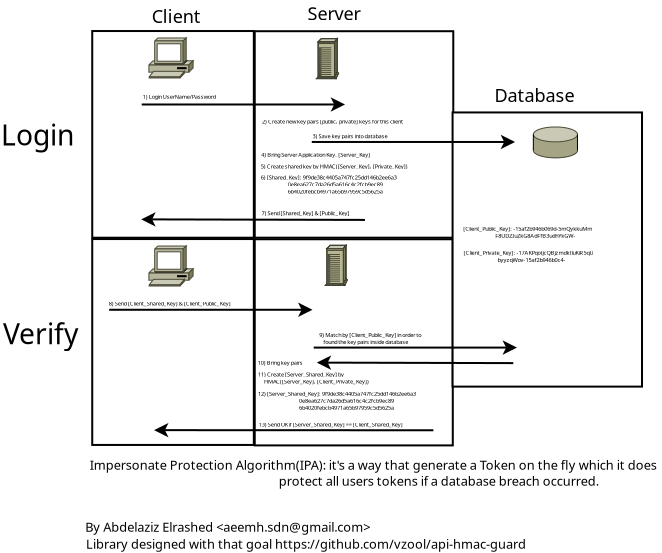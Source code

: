 <?xml version="1.0" encoding="UTF-8"?>
<dia:diagram xmlns:dia="http://www.lysator.liu.se/~alla/dia/">
  <dia:layer name="Background" visible="true" active="true">
    <dia:object type="Standard - Box" version="0" id="O0">
      <dia:attribute name="obj_pos">
        <dia:point val="27.225,14.033"/>
      </dia:attribute>
      <dia:attribute name="obj_bb">
        <dia:rectangle val="27.175,13.983;35.354,24.417"/>
      </dia:attribute>
      <dia:attribute name="elem_corner">
        <dia:point val="27.225,14.033"/>
      </dia:attribute>
      <dia:attribute name="elem_width">
        <dia:real val="8.079"/>
      </dia:attribute>
      <dia:attribute name="elem_height">
        <dia:real val="10.334"/>
      </dia:attribute>
      <dia:attribute name="show_background">
        <dia:boolean val="true"/>
      </dia:attribute>
    </dia:object>
    <dia:object type="Cisco - PC" version="1" id="O1">
      <dia:attribute name="obj_pos">
        <dia:point val="30.058,14.381"/>
      </dia:attribute>
      <dia:attribute name="obj_bb">
        <dia:rectangle val="30.057,14.38;32.27,16.383"/>
      </dia:attribute>
      <dia:attribute name="meta">
        <dia:composite type="dict"/>
      </dia:attribute>
      <dia:attribute name="elem_corner">
        <dia:point val="30.058,14.381"/>
      </dia:attribute>
      <dia:attribute name="elem_width">
        <dia:real val="2.21"/>
      </dia:attribute>
      <dia:attribute name="elem_height">
        <dia:real val="2"/>
      </dia:attribute>
      <dia:attribute name="line_width">
        <dia:real val="0.1"/>
      </dia:attribute>
      <dia:attribute name="line_colour">
        <dia:color val="#000000"/>
      </dia:attribute>
      <dia:attribute name="fill_colour">
        <dia:color val="#ffffff"/>
      </dia:attribute>
      <dia:attribute name="show_background">
        <dia:boolean val="true"/>
      </dia:attribute>
      <dia:attribute name="line_style">
        <dia:enum val="0"/>
        <dia:real val="1"/>
      </dia:attribute>
      <dia:attribute name="flip_horizontal">
        <dia:boolean val="false"/>
      </dia:attribute>
      <dia:attribute name="flip_vertical">
        <dia:boolean val="false"/>
      </dia:attribute>
      <dia:attribute name="subscale">
        <dia:real val="1"/>
      </dia:attribute>
    </dia:object>
    <dia:object type="Standard - Box" version="0" id="O2">
      <dia:attribute name="obj_pos">
        <dia:point val="35.35,14.042"/>
      </dia:attribute>
      <dia:attribute name="obj_bb">
        <dia:rectangle val="35.3,13.992;45.328,24.417"/>
      </dia:attribute>
      <dia:attribute name="elem_corner">
        <dia:point val="35.35,14.042"/>
      </dia:attribute>
      <dia:attribute name="elem_width">
        <dia:real val="9.927"/>
      </dia:attribute>
      <dia:attribute name="elem_height">
        <dia:real val="10.324"/>
      </dia:attribute>
      <dia:attribute name="show_background">
        <dia:boolean val="true"/>
      </dia:attribute>
    </dia:object>
    <dia:object type="Cisco - IBM Tower" version="1" id="O3">
      <dia:attribute name="obj_pos">
        <dia:point val="38.441,14.412"/>
      </dia:attribute>
      <dia:attribute name="obj_bb">
        <dia:rectangle val="38.429,13.651;40.361,17.334"/>
      </dia:attribute>
      <dia:attribute name="meta">
        <dia:composite type="dict"/>
      </dia:attribute>
      <dia:attribute name="elem_corner">
        <dia:point val="38.441,14.412"/>
      </dia:attribute>
      <dia:attribute name="elem_width">
        <dia:real val="1.1"/>
      </dia:attribute>
      <dia:attribute name="elem_height">
        <dia:real val="2"/>
      </dia:attribute>
      <dia:attribute name="line_width">
        <dia:real val="0.1"/>
      </dia:attribute>
      <dia:attribute name="line_colour">
        <dia:color val="#000000"/>
      </dia:attribute>
      <dia:attribute name="fill_colour">
        <dia:color val="#ffffff"/>
      </dia:attribute>
      <dia:attribute name="show_background">
        <dia:boolean val="true"/>
      </dia:attribute>
      <dia:attribute name="line_style">
        <dia:enum val="0"/>
        <dia:real val="1"/>
      </dia:attribute>
      <dia:attribute name="flip_horizontal">
        <dia:boolean val="false"/>
      </dia:attribute>
      <dia:attribute name="flip_vertical">
        <dia:boolean val="false"/>
      </dia:attribute>
      <dia:attribute name="subscale">
        <dia:real val="1"/>
      </dia:attribute>
    </dia:object>
    <dia:object type="Standard - Line" version="0" id="O4">
      <dia:attribute name="obj_pos">
        <dia:point val="29.7,17.706"/>
      </dia:attribute>
      <dia:attribute name="obj_bb">
        <dia:rectangle val="29.65,17.345;39.977,18.068"/>
      </dia:attribute>
      <dia:attribute name="conn_endpoints">
        <dia:point val="29.7,17.706"/>
        <dia:point val="39.865,17.706"/>
      </dia:attribute>
      <dia:attribute name="numcp">
        <dia:int val="1"/>
      </dia:attribute>
      <dia:attribute name="end_arrow">
        <dia:enum val="22"/>
      </dia:attribute>
      <dia:attribute name="end_arrow_length">
        <dia:real val="0.5"/>
      </dia:attribute>
      <dia:attribute name="end_arrow_width">
        <dia:real val="0.5"/>
      </dia:attribute>
    </dia:object>
    <dia:object type="Standard - Text" version="1" id="O5">
      <dia:attribute name="obj_pos">
        <dia:point val="30.2,13.63"/>
      </dia:attribute>
      <dia:attribute name="obj_bb">
        <dia:rectangle val="30.2,12.793;32.813,13.843"/>
      </dia:attribute>
      <dia:attribute name="text">
        <dia:composite type="text">
          <dia:attribute name="string">
            <dia:string>#Client#</dia:string>
          </dia:attribute>
          <dia:attribute name="font">
            <dia:font family="sans" style="0" name="Helvetica"/>
          </dia:attribute>
          <dia:attribute name="height">
            <dia:real val="1.129"/>
          </dia:attribute>
          <dia:attribute name="pos">
            <dia:point val="30.2,13.63"/>
          </dia:attribute>
          <dia:attribute name="color">
            <dia:color val="#000000"/>
          </dia:attribute>
          <dia:attribute name="alignment">
            <dia:enum val="0"/>
          </dia:attribute>
        </dia:composite>
      </dia:attribute>
      <dia:attribute name="valign">
        <dia:enum val="3"/>
      </dia:attribute>
    </dia:object>
    <dia:object type="Standard - Text" version="1" id="O6">
      <dia:attribute name="obj_pos">
        <dia:point val="37.991,13.499"/>
      </dia:attribute>
      <dia:attribute name="obj_bb">
        <dia:rectangle val="37.991,12.662;40.949,13.712"/>
      </dia:attribute>
      <dia:attribute name="text">
        <dia:composite type="text">
          <dia:attribute name="string">
            <dia:string>#Server#</dia:string>
          </dia:attribute>
          <dia:attribute name="font">
            <dia:font family="sans" style="0" name="Helvetica"/>
          </dia:attribute>
          <dia:attribute name="height">
            <dia:real val="1.129"/>
          </dia:attribute>
          <dia:attribute name="pos">
            <dia:point val="37.991,13.499"/>
          </dia:attribute>
          <dia:attribute name="color">
            <dia:color val="#000000"/>
          </dia:attribute>
          <dia:attribute name="alignment">
            <dia:enum val="0"/>
          </dia:attribute>
        </dia:composite>
      </dia:attribute>
      <dia:attribute name="valign">
        <dia:enum val="3"/>
      </dia:attribute>
    </dia:object>
    <dia:object type="Standard - Text" version="1" id="O7">
      <dia:attribute name="obj_pos">
        <dia:point val="47.343,17.577"/>
      </dia:attribute>
      <dia:attribute name="obj_bb">
        <dia:rectangle val="47.343,16.74;51.648,17.79"/>
      </dia:attribute>
      <dia:attribute name="text">
        <dia:composite type="text">
          <dia:attribute name="string">
            <dia:string>#Database#</dia:string>
          </dia:attribute>
          <dia:attribute name="font">
            <dia:font family="sans" style="0" name="Helvetica"/>
          </dia:attribute>
          <dia:attribute name="height">
            <dia:real val="1.129"/>
          </dia:attribute>
          <dia:attribute name="pos">
            <dia:point val="47.343,17.577"/>
          </dia:attribute>
          <dia:attribute name="color">
            <dia:color val="#000000"/>
          </dia:attribute>
          <dia:attribute name="alignment">
            <dia:enum val="0"/>
          </dia:attribute>
        </dia:composite>
      </dia:attribute>
      <dia:attribute name="valign">
        <dia:enum val="3"/>
      </dia:attribute>
    </dia:object>
    <dia:object type="Standard - Text" version="1" id="O8">
      <dia:attribute name="obj_pos">
        <dia:point val="29.753,17.424"/>
      </dia:attribute>
      <dia:attribute name="obj_bb">
        <dia:rectangle val="29.753,17.161;33.878,17.491"/>
      </dia:attribute>
      <dia:attribute name="text">
        <dia:composite type="text">
          <dia:attribute name="string">
            <dia:string>#1) Login UserName/Password#</dia:string>
          </dia:attribute>
          <dia:attribute name="font">
            <dia:font family="sans" style="0" name="Helvetica"/>
          </dia:attribute>
          <dia:attribute name="height">
            <dia:real val="0.353"/>
          </dia:attribute>
          <dia:attribute name="pos">
            <dia:point val="29.753,17.424"/>
          </dia:attribute>
          <dia:attribute name="color">
            <dia:color val="#000000"/>
          </dia:attribute>
          <dia:attribute name="alignment">
            <dia:enum val="0"/>
          </dia:attribute>
        </dia:composite>
      </dia:attribute>
      <dia:attribute name="valign">
        <dia:enum val="3"/>
      </dia:attribute>
    </dia:object>
    <dia:object type="Standard - Text" version="1" id="O9">
      <dia:attribute name="obj_pos">
        <dia:point val="35.708,18.656"/>
      </dia:attribute>
      <dia:attribute name="obj_bb">
        <dia:rectangle val="35.708,18.393;44.088,18.723"/>
      </dia:attribute>
      <dia:attribute name="text">
        <dia:composite type="text">
          <dia:attribute name="string">
            <dia:string>#2) Create new key pairs [public, private] keys for this client#</dia:string>
          </dia:attribute>
          <dia:attribute name="font">
            <dia:font family="sans" style="0" name="Helvetica"/>
          </dia:attribute>
          <dia:attribute name="height">
            <dia:real val="0.353"/>
          </dia:attribute>
          <dia:attribute name="pos">
            <dia:point val="35.708,18.656"/>
          </dia:attribute>
          <dia:attribute name="color">
            <dia:color val="#000000"/>
          </dia:attribute>
          <dia:attribute name="alignment">
            <dia:enum val="0"/>
          </dia:attribute>
        </dia:composite>
      </dia:attribute>
      <dia:attribute name="valign">
        <dia:enum val="3"/>
      </dia:attribute>
    </dia:object>
    <dia:object type="Standard - Text" version="1" id="O10">
      <dia:attribute name="obj_pos">
        <dia:point val="35.681,20.323"/>
      </dia:attribute>
      <dia:attribute name="obj_bb">
        <dia:rectangle val="35.681,20.052;42.044,20.407"/>
      </dia:attribute>
      <dia:attribute name="text">
        <dia:composite type="text">
          <dia:attribute name="string">
            <dia:string>#4) Bring Server Application Key. [Server_Key]#</dia:string>
          </dia:attribute>
          <dia:attribute name="font">
            <dia:font family="sans" style="0" name="Helvetica"/>
          </dia:attribute>
          <dia:attribute name="height">
            <dia:real val="0.353"/>
          </dia:attribute>
          <dia:attribute name="pos">
            <dia:point val="35.681,20.323"/>
          </dia:attribute>
          <dia:attribute name="color">
            <dia:color val="#000000"/>
          </dia:attribute>
          <dia:attribute name="alignment">
            <dia:enum val="0"/>
          </dia:attribute>
        </dia:composite>
      </dia:attribute>
      <dia:attribute name="valign">
        <dia:enum val="3"/>
      </dia:attribute>
    </dia:object>
    <dia:object type="Standard - Text" version="1" id="O11">
      <dia:attribute name="obj_pos">
        <dia:point val="38.243,19.389"/>
      </dia:attribute>
      <dia:attribute name="obj_bb">
        <dia:rectangle val="38.243,19.126;42.716,19.456"/>
      </dia:attribute>
      <dia:attribute name="text">
        <dia:composite type="text">
          <dia:attribute name="string">
            <dia:string>#3) Save key pairs into database#</dia:string>
          </dia:attribute>
          <dia:attribute name="font">
            <dia:font family="sans" style="0" name="Helvetica"/>
          </dia:attribute>
          <dia:attribute name="height">
            <dia:real val="0.353"/>
          </dia:attribute>
          <dia:attribute name="pos">
            <dia:point val="38.243,19.389"/>
          </dia:attribute>
          <dia:attribute name="color">
            <dia:color val="#000000"/>
          </dia:attribute>
          <dia:attribute name="alignment">
            <dia:enum val="0"/>
          </dia:attribute>
        </dia:composite>
      </dia:attribute>
      <dia:attribute name="valign">
        <dia:enum val="3"/>
      </dia:attribute>
    </dia:object>
    <dia:object type="Standard - Text" version="1" id="O12">
      <dia:attribute name="obj_pos">
        <dia:point val="35.653,20.902"/>
      </dia:attribute>
      <dia:attribute name="obj_bb">
        <dia:rectangle val="35.653,20.639;44.043,20.969"/>
      </dia:attribute>
      <dia:attribute name="text">
        <dia:composite type="text">
          <dia:attribute name="string">
            <dia:string>#5) Create shared key by HMAC([Server_Key], [Private_Key])#</dia:string>
          </dia:attribute>
          <dia:attribute name="font">
            <dia:font family="sans" style="0" name="Helvetica"/>
          </dia:attribute>
          <dia:attribute name="height">
            <dia:real val="0.353"/>
          </dia:attribute>
          <dia:attribute name="pos">
            <dia:point val="35.653,20.902"/>
          </dia:attribute>
          <dia:attribute name="color">
            <dia:color val="#000000"/>
          </dia:attribute>
          <dia:attribute name="alignment">
            <dia:enum val="0"/>
          </dia:attribute>
        </dia:composite>
      </dia:attribute>
      <dia:attribute name="valign">
        <dia:enum val="3"/>
      </dia:attribute>
    </dia:object>
    <dia:object type="Standard - Line" version="0" id="O13">
      <dia:attribute name="obj_pos">
        <dia:point val="40.861,23.477"/>
      </dia:attribute>
      <dia:attribute name="obj_bb">
        <dia:rectangle val="29.562,23.089;40.911,23.813"/>
      </dia:attribute>
      <dia:attribute name="conn_endpoints">
        <dia:point val="40.861,23.477"/>
        <dia:point val="29.674,23.45"/>
      </dia:attribute>
      <dia:attribute name="numcp">
        <dia:int val="1"/>
      </dia:attribute>
      <dia:attribute name="end_arrow">
        <dia:enum val="22"/>
      </dia:attribute>
      <dia:attribute name="end_arrow_length">
        <dia:real val="0.5"/>
      </dia:attribute>
      <dia:attribute name="end_arrow_width">
        <dia:real val="0.5"/>
      </dia:attribute>
    </dia:object>
    <dia:object type="Standard - Text" version="1" id="O14">
      <dia:attribute name="obj_pos">
        <dia:point val="35.653,21.452"/>
      </dia:attribute>
      <dia:attribute name="obj_bb">
        <dia:rectangle val="35.653,21.181;43.701,22.241"/>
      </dia:attribute>
      <dia:attribute name="text">
        <dia:composite type="text">
          <dia:attribute name="string">
            <dia:string>#6) [Shared_Key]: 9f9de38c4405a747fc25dd146b2ee6a3
                           0e8ea627c7da26d5a616c4c2fcb9ec89
                           6b4020febcb4971a65b97959c5d5625a#</dia:string>
          </dia:attribute>
          <dia:attribute name="font">
            <dia:font family="sans" style="0" name="Helvetica"/>
          </dia:attribute>
          <dia:attribute name="height">
            <dia:real val="0.353"/>
          </dia:attribute>
          <dia:attribute name="pos">
            <dia:point val="35.653,21.452"/>
          </dia:attribute>
          <dia:attribute name="color">
            <dia:color val="#000000"/>
          </dia:attribute>
          <dia:attribute name="alignment">
            <dia:enum val="0"/>
          </dia:attribute>
        </dia:composite>
      </dia:attribute>
      <dia:attribute name="valign">
        <dia:enum val="3"/>
      </dia:attribute>
    </dia:object>
    <dia:object type="Standard - Text" version="1" id="O15">
      <dia:attribute name="obj_pos">
        <dia:point val="35.694,23.249"/>
      </dia:attribute>
      <dia:attribute name="obj_bb">
        <dia:rectangle val="35.694,22.987;40.862,23.317"/>
      </dia:attribute>
      <dia:attribute name="text">
        <dia:composite type="text">
          <dia:attribute name="string">
            <dia:string>#7) Send [Shared_Key] &amp; [Public_Key]#</dia:string>
          </dia:attribute>
          <dia:attribute name="font">
            <dia:font family="sans" style="0" name="Helvetica"/>
          </dia:attribute>
          <dia:attribute name="height">
            <dia:real val="0.353"/>
          </dia:attribute>
          <dia:attribute name="pos">
            <dia:point val="35.694,23.249"/>
          </dia:attribute>
          <dia:attribute name="color">
            <dia:color val="#000000"/>
          </dia:attribute>
          <dia:attribute name="alignment">
            <dia:enum val="0"/>
          </dia:attribute>
        </dia:composite>
      </dia:attribute>
      <dia:attribute name="valign">
        <dia:enum val="3"/>
      </dia:attribute>
    </dia:object>
    <dia:object type="Standard - Text" version="1" id="O16">
      <dia:attribute name="obj_pos">
        <dia:point val="22.663,19.751"/>
      </dia:attribute>
      <dia:attribute name="obj_bb">
        <dia:rectangle val="22.663,18.441;26.466,20.084"/>
      </dia:attribute>
      <dia:attribute name="text">
        <dia:composite type="text">
          <dia:attribute name="string">
            <dia:string>#Login#</dia:string>
          </dia:attribute>
          <dia:attribute name="font">
            <dia:font family="sans" style="0" name="Helvetica"/>
          </dia:attribute>
          <dia:attribute name="height">
            <dia:real val="1.764"/>
          </dia:attribute>
          <dia:attribute name="pos">
            <dia:point val="22.663,19.751"/>
          </dia:attribute>
          <dia:attribute name="color">
            <dia:color val="#000000"/>
          </dia:attribute>
          <dia:attribute name="alignment">
            <dia:enum val="0"/>
          </dia:attribute>
        </dia:composite>
      </dia:attribute>
      <dia:attribute name="valign">
        <dia:enum val="3"/>
      </dia:attribute>
    </dia:object>
    <dia:object type="Standard - Text" version="1" id="O17">
      <dia:attribute name="obj_pos">
        <dia:point val="22.759,29.69"/>
      </dia:attribute>
      <dia:attribute name="obj_bb">
        <dia:rectangle val="22.759,28.38;26.761,30.022"/>
      </dia:attribute>
      <dia:attribute name="text">
        <dia:composite type="text">
          <dia:attribute name="string">
            <dia:string>#Verify#</dia:string>
          </dia:attribute>
          <dia:attribute name="font">
            <dia:font family="sans" style="0" name="Helvetica"/>
          </dia:attribute>
          <dia:attribute name="height">
            <dia:real val="1.764"/>
          </dia:attribute>
          <dia:attribute name="pos">
            <dia:point val="22.759,29.69"/>
          </dia:attribute>
          <dia:attribute name="color">
            <dia:color val="#000000"/>
          </dia:attribute>
          <dia:attribute name="alignment">
            <dia:enum val="0"/>
          </dia:attribute>
        </dia:composite>
      </dia:attribute>
      <dia:attribute name="valign">
        <dia:enum val="3"/>
      </dia:attribute>
    </dia:object>
    <dia:object type="Standard - Box" version="0" id="O18">
      <dia:attribute name="obj_pos">
        <dia:point val="27.225,24.434"/>
      </dia:attribute>
      <dia:attribute name="obj_bb">
        <dia:rectangle val="27.175,24.384;35.354,34.779"/>
      </dia:attribute>
      <dia:attribute name="elem_corner">
        <dia:point val="27.225,24.434"/>
      </dia:attribute>
      <dia:attribute name="elem_width">
        <dia:real val="8.079"/>
      </dia:attribute>
      <dia:attribute name="elem_height">
        <dia:real val="10.295"/>
      </dia:attribute>
      <dia:attribute name="show_background">
        <dia:boolean val="true"/>
      </dia:attribute>
    </dia:object>
    <dia:object type="Cisco - PC" version="1" id="O19">
      <dia:attribute name="obj_pos">
        <dia:point val="30.058,24.782"/>
      </dia:attribute>
      <dia:attribute name="obj_bb">
        <dia:rectangle val="30.056,24.781;32.269,26.784"/>
      </dia:attribute>
      <dia:attribute name="meta">
        <dia:composite type="dict"/>
      </dia:attribute>
      <dia:attribute name="elem_corner">
        <dia:point val="30.058,24.782"/>
      </dia:attribute>
      <dia:attribute name="elem_width">
        <dia:real val="2.21"/>
      </dia:attribute>
      <dia:attribute name="elem_height">
        <dia:real val="2"/>
      </dia:attribute>
      <dia:attribute name="line_width">
        <dia:real val="0.1"/>
      </dia:attribute>
      <dia:attribute name="line_colour">
        <dia:color val="#000000"/>
      </dia:attribute>
      <dia:attribute name="fill_colour">
        <dia:color val="#ffffff"/>
      </dia:attribute>
      <dia:attribute name="show_background">
        <dia:boolean val="true"/>
      </dia:attribute>
      <dia:attribute name="line_style">
        <dia:enum val="0"/>
        <dia:real val="1"/>
      </dia:attribute>
      <dia:attribute name="flip_horizontal">
        <dia:boolean val="false"/>
      </dia:attribute>
      <dia:attribute name="flip_vertical">
        <dia:boolean val="false"/>
      </dia:attribute>
      <dia:attribute name="subscale">
        <dia:real val="1"/>
      </dia:attribute>
    </dia:object>
    <dia:object type="Standard - Box" version="0" id="O20">
      <dia:attribute name="obj_pos">
        <dia:point val="35.35,24.444"/>
      </dia:attribute>
      <dia:attribute name="obj_bb">
        <dia:rectangle val="35.3,24.394;45.303,34.802"/>
      </dia:attribute>
      <dia:attribute name="elem_corner">
        <dia:point val="35.35,24.444"/>
      </dia:attribute>
      <dia:attribute name="elem_width">
        <dia:real val="9.902"/>
      </dia:attribute>
      <dia:attribute name="elem_height">
        <dia:real val="10.308"/>
      </dia:attribute>
      <dia:attribute name="show_background">
        <dia:boolean val="true"/>
      </dia:attribute>
    </dia:object>
    <dia:object type="Standard - Box" version="0" id="O21">
      <dia:attribute name="obj_pos">
        <dia:point val="45.242,18.104"/>
      </dia:attribute>
      <dia:attribute name="obj_bb">
        <dia:rectangle val="45.192,18.054;54.764,31.862"/>
      </dia:attribute>
      <dia:attribute name="elem_corner">
        <dia:point val="45.242,18.104"/>
      </dia:attribute>
      <dia:attribute name="elem_width">
        <dia:real val="9.472"/>
      </dia:attribute>
      <dia:attribute name="elem_height">
        <dia:real val="13.708"/>
      </dia:attribute>
      <dia:attribute name="show_background">
        <dia:boolean val="true"/>
      </dia:attribute>
    </dia:object>
    <dia:object type="Cisco - Relational Database" version="1" id="O22">
      <dia:attribute name="obj_pos">
        <dia:point val="49.28,18.829"/>
      </dia:attribute>
      <dia:attribute name="obj_bb">
        <dia:rectangle val="49.28,18.829;51.501,20.388"/>
      </dia:attribute>
      <dia:attribute name="meta">
        <dia:composite type="dict"/>
      </dia:attribute>
      <dia:attribute name="elem_corner">
        <dia:point val="49.28,18.829"/>
      </dia:attribute>
      <dia:attribute name="elem_width">
        <dia:real val="2.22"/>
      </dia:attribute>
      <dia:attribute name="elem_height">
        <dia:real val="1.558"/>
      </dia:attribute>
      <dia:attribute name="line_width">
        <dia:real val="0.1"/>
      </dia:attribute>
      <dia:attribute name="line_colour">
        <dia:color val="#000000"/>
      </dia:attribute>
      <dia:attribute name="fill_colour">
        <dia:color val="#ffffff"/>
      </dia:attribute>
      <dia:attribute name="show_background">
        <dia:boolean val="true"/>
      </dia:attribute>
      <dia:attribute name="line_style">
        <dia:enum val="0"/>
        <dia:real val="1"/>
      </dia:attribute>
      <dia:attribute name="flip_horizontal">
        <dia:boolean val="false"/>
      </dia:attribute>
      <dia:attribute name="flip_vertical">
        <dia:boolean val="false"/>
      </dia:attribute>
      <dia:attribute name="subscale">
        <dia:real val="1"/>
      </dia:attribute>
    </dia:object>
    <dia:object type="Standard - Line" version="0" id="O23">
      <dia:attribute name="obj_pos">
        <dia:point val="28.072,27.97"/>
      </dia:attribute>
      <dia:attribute name="obj_bb">
        <dia:rectangle val="28.022,27.608;38.349,28.332"/>
      </dia:attribute>
      <dia:attribute name="conn_endpoints">
        <dia:point val="28.072,27.97"/>
        <dia:point val="38.237,27.97"/>
      </dia:attribute>
      <dia:attribute name="numcp">
        <dia:int val="1"/>
      </dia:attribute>
      <dia:attribute name="end_arrow">
        <dia:enum val="22"/>
      </dia:attribute>
      <dia:attribute name="end_arrow_length">
        <dia:real val="0.5"/>
      </dia:attribute>
      <dia:attribute name="end_arrow_width">
        <dia:real val="0.5"/>
      </dia:attribute>
    </dia:object>
    <dia:object type="Standard - Text" version="1" id="O24">
      <dia:attribute name="obj_pos">
        <dia:point val="28.056,27.756"/>
      </dia:attribute>
      <dia:attribute name="obj_bb">
        <dia:rectangle val="28.056,27.494;35.144,27.824"/>
      </dia:attribute>
      <dia:attribute name="text">
        <dia:composite type="text">
          <dia:attribute name="string">
            <dia:string>#8) Send [Client_Shared_Key] &amp; [Client_Public_Key]#</dia:string>
          </dia:attribute>
          <dia:attribute name="font">
            <dia:font family="sans" style="0" name="Helvetica"/>
          </dia:attribute>
          <dia:attribute name="height">
            <dia:real val="0.353"/>
          </dia:attribute>
          <dia:attribute name="pos">
            <dia:point val="28.056,27.756"/>
          </dia:attribute>
          <dia:attribute name="color">
            <dia:color val="#000000"/>
          </dia:attribute>
          <dia:attribute name="alignment">
            <dia:enum val="0"/>
          </dia:attribute>
        </dia:composite>
      </dia:attribute>
      <dia:attribute name="valign">
        <dia:enum val="3"/>
      </dia:attribute>
    </dia:object>
    <dia:object type="Standard - Text" version="1" id="O25">
      <dia:attribute name="obj_pos">
        <dia:point val="38.574,29.332"/>
      </dia:attribute>
      <dia:attribute name="obj_bb">
        <dia:rectangle val="38.574,29.061;44.584,29.769"/>
      </dia:attribute>
      <dia:attribute name="text">
        <dia:composite type="text">
          <dia:attribute name="string">
            <dia:string>#9) Match by [Client_Public_Key] in order to
    found the key pairs inside database #</dia:string>
          </dia:attribute>
          <dia:attribute name="font">
            <dia:font family="sans" style="0" name="Helvetica"/>
          </dia:attribute>
          <dia:attribute name="height">
            <dia:real val="0.353"/>
          </dia:attribute>
          <dia:attribute name="pos">
            <dia:point val="38.574,29.332"/>
          </dia:attribute>
          <dia:attribute name="color">
            <dia:color val="#000000"/>
          </dia:attribute>
          <dia:attribute name="alignment">
            <dia:enum val="0"/>
          </dia:attribute>
        </dia:composite>
      </dia:attribute>
      <dia:attribute name="valign">
        <dia:enum val="3"/>
      </dia:attribute>
    </dia:object>
    <dia:object type="Standard - Text" version="1" id="O26">
      <dia:attribute name="obj_pos">
        <dia:point val="35.497,30.724"/>
      </dia:attribute>
      <dia:attribute name="obj_bb">
        <dia:rectangle val="35.497,30.462;38.172,30.792"/>
      </dia:attribute>
      <dia:attribute name="text">
        <dia:composite type="text">
          <dia:attribute name="string">
            <dia:string>#10) Bring key pairs#</dia:string>
          </dia:attribute>
          <dia:attribute name="font">
            <dia:font family="sans" style="0" name="Helvetica"/>
          </dia:attribute>
          <dia:attribute name="height">
            <dia:real val="0.353"/>
          </dia:attribute>
          <dia:attribute name="pos">
            <dia:point val="35.497,30.724"/>
          </dia:attribute>
          <dia:attribute name="color">
            <dia:color val="#000000"/>
          </dia:attribute>
          <dia:attribute name="alignment">
            <dia:enum val="0"/>
          </dia:attribute>
        </dia:composite>
      </dia:attribute>
      <dia:attribute name="valign">
        <dia:enum val="3"/>
      </dia:attribute>
    </dia:object>
    <dia:object type="Standard - Text" version="1" id="O27">
      <dia:attribute name="obj_pos">
        <dia:point val="35.515,31.303"/>
      </dia:attribute>
      <dia:attribute name="obj_bb">
        <dia:rectangle val="35.515,31.04;41.918,31.723"/>
      </dia:attribute>
      <dia:attribute name="text">
        <dia:composite type="text">
          <dia:attribute name="string">
            <dia:string>#11) Create [Server_Shared_Key] by
      HMAC([Server_Key], [Client_Private_Key])#</dia:string>
          </dia:attribute>
          <dia:attribute name="font">
            <dia:font family="sans" style="0" name="Helvetica"/>
          </dia:attribute>
          <dia:attribute name="height">
            <dia:real val="0.353"/>
          </dia:attribute>
          <dia:attribute name="pos">
            <dia:point val="35.515,31.303"/>
          </dia:attribute>
          <dia:attribute name="color">
            <dia:color val="#000000"/>
          </dia:attribute>
          <dia:attribute name="alignment">
            <dia:enum val="0"/>
          </dia:attribute>
        </dia:composite>
      </dia:attribute>
      <dia:attribute name="valign">
        <dia:enum val="3"/>
      </dia:attribute>
    </dia:object>
    <dia:object type="Standard - Text" version="1" id="O28">
      <dia:attribute name="obj_pos">
        <dia:point val="45.779,24.02"/>
      </dia:attribute>
      <dia:attribute name="obj_bb">
        <dia:rectangle val="45.779,23.757;53.134,24.44"/>
      </dia:attribute>
      <dia:attribute name="text">
        <dia:composite type="text">
          <dia:attribute name="string">
            <dia:string>#[Client_Public_Key]: -15af2b946b069d-5mQykkuMm
                                F8UDZIuZkG8AdFfB3udhYkGW-#</dia:string>
          </dia:attribute>
          <dia:attribute name="font">
            <dia:font family="sans" style="0" name="Helvetica"/>
          </dia:attribute>
          <dia:attribute name="height">
            <dia:real val="0.353"/>
          </dia:attribute>
          <dia:attribute name="pos">
            <dia:point val="45.779,24.02"/>
          </dia:attribute>
          <dia:attribute name="color">
            <dia:color val="#000000"/>
          </dia:attribute>
          <dia:attribute name="alignment">
            <dia:enum val="0"/>
          </dia:attribute>
        </dia:composite>
      </dia:attribute>
      <dia:attribute name="valign">
        <dia:enum val="3"/>
      </dia:attribute>
    </dia:object>
    <dia:object type="Standard - Text" version="1" id="O29">
      <dia:attribute name="obj_pos">
        <dia:point val="45.786,25.224"/>
      </dia:attribute>
      <dia:attribute name="obj_bb">
        <dia:rectangle val="45.786,24.961;53.148,25.644"/>
      </dia:attribute>
      <dia:attribute name="text">
        <dia:composite type="text">
          <dia:attribute name="string">
            <dia:string>#[Client_Private_Key]: -17AKPqotjcQBjzmdktluKiR5qU
                                  byyzqWov-15af2b946b0c4-#</dia:string>
          </dia:attribute>
          <dia:attribute name="font">
            <dia:font family="sans" style="0" name="Helvetica"/>
          </dia:attribute>
          <dia:attribute name="height">
            <dia:real val="0.353"/>
          </dia:attribute>
          <dia:attribute name="pos">
            <dia:point val="45.786,25.224"/>
          </dia:attribute>
          <dia:attribute name="color">
            <dia:color val="#000000"/>
          </dia:attribute>
          <dia:attribute name="alignment">
            <dia:enum val="0"/>
          </dia:attribute>
        </dia:composite>
      </dia:attribute>
      <dia:attribute name="valign">
        <dia:enum val="3"/>
      </dia:attribute>
    </dia:object>
    <dia:object type="Standard - Line" version="0" id="O30">
      <dia:attribute name="obj_pos">
        <dia:point val="44.282,33.995"/>
      </dia:attribute>
      <dia:attribute name="obj_bb">
        <dia:rectangle val="30.204,33.627;44.332,34.351"/>
      </dia:attribute>
      <dia:attribute name="conn_endpoints">
        <dia:point val="44.282,33.995"/>
        <dia:point val="30.316,33.989"/>
      </dia:attribute>
      <dia:attribute name="numcp">
        <dia:int val="1"/>
      </dia:attribute>
      <dia:attribute name="end_arrow">
        <dia:enum val="22"/>
      </dia:attribute>
      <dia:attribute name="end_arrow_length">
        <dia:real val="0.5"/>
      </dia:attribute>
      <dia:attribute name="end_arrow_width">
        <dia:real val="0.5"/>
      </dia:attribute>
    </dia:object>
    <dia:object type="Standard - Text" version="1" id="O31">
      <dia:attribute name="obj_pos">
        <dia:point val="35.515,32.266"/>
      </dia:attribute>
      <dia:attribute name="obj_bb">
        <dia:rectangle val="35.515,32.003;44.815,33.039"/>
      </dia:attribute>
      <dia:attribute name="text">
        <dia:composite type="text">
          <dia:attribute name="string">
            <dia:string>#12) [Server_Shared_Key]: 9f9de38c4405a747fc25dd146b2ee6a3
                                         0e8ea627c7da26d5a616c4c2fcb9ec89
                                         6b4020febcb4971a65b97959c5d5625a#</dia:string>
          </dia:attribute>
          <dia:attribute name="font">
            <dia:font family="sans" style="0" name="Helvetica"/>
          </dia:attribute>
          <dia:attribute name="height">
            <dia:real val="0.353"/>
          </dia:attribute>
          <dia:attribute name="pos">
            <dia:point val="35.515,32.266"/>
          </dia:attribute>
          <dia:attribute name="color">
            <dia:color val="#000000"/>
          </dia:attribute>
          <dia:attribute name="alignment">
            <dia:enum val="0"/>
          </dia:attribute>
        </dia:composite>
      </dia:attribute>
      <dia:attribute name="valign">
        <dia:enum val="3"/>
      </dia:attribute>
    </dia:object>
    <dia:object type="Standard - Text" version="1" id="O32">
      <dia:attribute name="obj_pos">
        <dia:point val="35.556,33.811"/>
      </dia:attribute>
      <dia:attribute name="obj_bb">
        <dia:rectangle val="35.556,33.548;44.117,33.878"/>
      </dia:attribute>
      <dia:attribute name="text">
        <dia:composite type="text">
          <dia:attribute name="string">
            <dia:string>#13) Send OK if [Server_Shared_Key] == [Client_Shared_Key]#</dia:string>
          </dia:attribute>
          <dia:attribute name="font">
            <dia:font family="sans" style="0" name="Helvetica"/>
          </dia:attribute>
          <dia:attribute name="height">
            <dia:real val="0.353"/>
          </dia:attribute>
          <dia:attribute name="pos">
            <dia:point val="35.556,33.811"/>
          </dia:attribute>
          <dia:attribute name="color">
            <dia:color val="#000000"/>
          </dia:attribute>
          <dia:attribute name="alignment">
            <dia:enum val="0"/>
          </dia:attribute>
        </dia:composite>
      </dia:attribute>
      <dia:attribute name="valign">
        <dia:enum val="3"/>
      </dia:attribute>
    </dia:object>
    <dia:object type="Standard - Line" version="0" id="O33">
      <dia:attribute name="obj_pos">
        <dia:point val="38.298,29.861"/>
      </dia:attribute>
      <dia:attribute name="obj_bb">
        <dia:rectangle val="38.248,29.5;48.574,30.223"/>
      </dia:attribute>
      <dia:attribute name="conn_endpoints">
        <dia:point val="38.298,29.861"/>
        <dia:point val="48.462,29.861"/>
      </dia:attribute>
      <dia:attribute name="numcp">
        <dia:int val="1"/>
      </dia:attribute>
      <dia:attribute name="end_arrow">
        <dia:enum val="22"/>
      </dia:attribute>
      <dia:attribute name="end_arrow_length">
        <dia:real val="0.5"/>
      </dia:attribute>
      <dia:attribute name="end_arrow_width">
        <dia:real val="0.5"/>
      </dia:attribute>
    </dia:object>
    <dia:object type="Cisco - IBM Tower" version="1" id="O34">
      <dia:attribute name="obj_pos">
        <dia:point val="38.879,24.748"/>
      </dia:attribute>
      <dia:attribute name="obj_bb">
        <dia:rectangle val="38.867,23.986;40.799,27.669"/>
      </dia:attribute>
      <dia:attribute name="meta">
        <dia:composite type="dict"/>
      </dia:attribute>
      <dia:attribute name="elem_corner">
        <dia:point val="38.879,24.748"/>
      </dia:attribute>
      <dia:attribute name="elem_width">
        <dia:real val="1.1"/>
      </dia:attribute>
      <dia:attribute name="elem_height">
        <dia:real val="2"/>
      </dia:attribute>
      <dia:attribute name="line_width">
        <dia:real val="0.1"/>
      </dia:attribute>
      <dia:attribute name="line_colour">
        <dia:color val="#000000"/>
      </dia:attribute>
      <dia:attribute name="fill_colour">
        <dia:color val="#ffffff"/>
      </dia:attribute>
      <dia:attribute name="show_background">
        <dia:boolean val="true"/>
      </dia:attribute>
      <dia:attribute name="line_style">
        <dia:enum val="0"/>
        <dia:real val="1"/>
      </dia:attribute>
      <dia:attribute name="flip_horizontal">
        <dia:boolean val="false"/>
      </dia:attribute>
      <dia:attribute name="flip_vertical">
        <dia:boolean val="false"/>
      </dia:attribute>
      <dia:attribute name="subscale">
        <dia:real val="1"/>
      </dia:attribute>
    </dia:object>
    <dia:object type="Standard - Line" version="0" id="O35">
      <dia:attribute name="obj_pos">
        <dia:point val="38.202,19.58"/>
      </dia:attribute>
      <dia:attribute name="obj_bb">
        <dia:rectangle val="38.152,19.218;48.478,19.941"/>
      </dia:attribute>
      <dia:attribute name="conn_endpoints">
        <dia:point val="38.202,19.58"/>
        <dia:point val="48.367,19.58"/>
      </dia:attribute>
      <dia:attribute name="numcp">
        <dia:int val="1"/>
      </dia:attribute>
      <dia:attribute name="end_arrow">
        <dia:enum val="22"/>
      </dia:attribute>
      <dia:attribute name="end_arrow_length">
        <dia:real val="0.5"/>
      </dia:attribute>
      <dia:attribute name="end_arrow_width">
        <dia:real val="0.5"/>
      </dia:attribute>
    </dia:object>
    <dia:object type="Standard - Text" version="1" id="O36">
      <dia:attribute name="obj_pos">
        <dia:point val="27.095,35.972"/>
      </dia:attribute>
      <dia:attribute name="obj_bb">
        <dia:rectangle val="27.095,35.358;57.739,36.959"/>
      </dia:attribute>
      <dia:attribute name="text">
        <dia:composite type="text">
          <dia:attribute name="string">
            <dia:string>#Impersonate Protection Algorithm(IPA): it's a way that generate a Token on the fly which it does
                                                               protect all users tokens if a database breach occurred.#</dia:string>
          </dia:attribute>
          <dia:attribute name="font">
            <dia:font family="sans" style="0" name="Helvetica"/>
          </dia:attribute>
          <dia:attribute name="height">
            <dia:real val="0.8"/>
          </dia:attribute>
          <dia:attribute name="pos">
            <dia:point val="27.095,35.972"/>
          </dia:attribute>
          <dia:attribute name="color">
            <dia:color val="#000000"/>
          </dia:attribute>
          <dia:attribute name="alignment">
            <dia:enum val="0"/>
          </dia:attribute>
        </dia:composite>
      </dia:attribute>
      <dia:attribute name="valign">
        <dia:enum val="3"/>
      </dia:attribute>
    </dia:object>
    <dia:object type="Standard - Text" version="1" id="O37">
      <dia:attribute name="obj_pos">
        <dia:point val="26.875,39.071"/>
      </dia:attribute>
      <dia:attribute name="obj_bb">
        <dia:rectangle val="26.875,38.476;42.765,39.221"/>
      </dia:attribute>
      <dia:attribute name="text">
        <dia:composite type="text">
          <dia:attribute name="string">
            <dia:string>#By Abdelaziz Elrashed &lt;aeemh.sdn@gmail.com&gt;#</dia:string>
          </dia:attribute>
          <dia:attribute name="font">
            <dia:font family="sans" style="0" name="Helvetica"/>
          </dia:attribute>
          <dia:attribute name="height">
            <dia:real val="0.8"/>
          </dia:attribute>
          <dia:attribute name="pos">
            <dia:point val="26.875,39.071"/>
          </dia:attribute>
          <dia:attribute name="color">
            <dia:color val="#000000"/>
          </dia:attribute>
          <dia:attribute name="alignment">
            <dia:enum val="0"/>
          </dia:attribute>
        </dia:composite>
      </dia:attribute>
      <dia:attribute name="valign">
        <dia:enum val="3"/>
      </dia:attribute>
    </dia:object>
    <dia:object type="Standard - Text" version="1" id="O38">
      <dia:attribute name="obj_pos">
        <dia:point val="26.913,39.919"/>
      </dia:attribute>
      <dia:attribute name="obj_bb">
        <dia:rectangle val="26.913,39.324;50.211,40.069"/>
      </dia:attribute>
      <dia:attribute name="text">
        <dia:composite type="text">
          <dia:attribute name="string">
            <dia:string>#Library designed with that goal https://github.com/vzool/api-hmac-guard#</dia:string>
          </dia:attribute>
          <dia:attribute name="font">
            <dia:font family="sans" style="0" name="Helvetica"/>
          </dia:attribute>
          <dia:attribute name="height">
            <dia:real val="0.8"/>
          </dia:attribute>
          <dia:attribute name="pos">
            <dia:point val="26.913,39.919"/>
          </dia:attribute>
          <dia:attribute name="color">
            <dia:color val="#000000"/>
          </dia:attribute>
          <dia:attribute name="alignment">
            <dia:enum val="0"/>
          </dia:attribute>
        </dia:composite>
      </dia:attribute>
      <dia:attribute name="valign">
        <dia:enum val="3"/>
      </dia:attribute>
    </dia:object>
    <dia:object type="Standard - Line" version="0" id="O39">
      <dia:attribute name="obj_pos">
        <dia:point val="48.278,30.637"/>
      </dia:attribute>
      <dia:attribute name="obj_bb">
        <dia:rectangle val="38.341,30.252;48.328,30.975"/>
      </dia:attribute>
      <dia:attribute name="conn_endpoints">
        <dia:point val="48.278,30.637"/>
        <dia:point val="38.453,30.612"/>
      </dia:attribute>
      <dia:attribute name="numcp">
        <dia:int val="1"/>
      </dia:attribute>
      <dia:attribute name="end_arrow">
        <dia:enum val="22"/>
      </dia:attribute>
      <dia:attribute name="end_arrow_length">
        <dia:real val="0.5"/>
      </dia:attribute>
      <dia:attribute name="end_arrow_width">
        <dia:real val="0.5"/>
      </dia:attribute>
    </dia:object>
  </dia:layer>
</dia:diagram>
